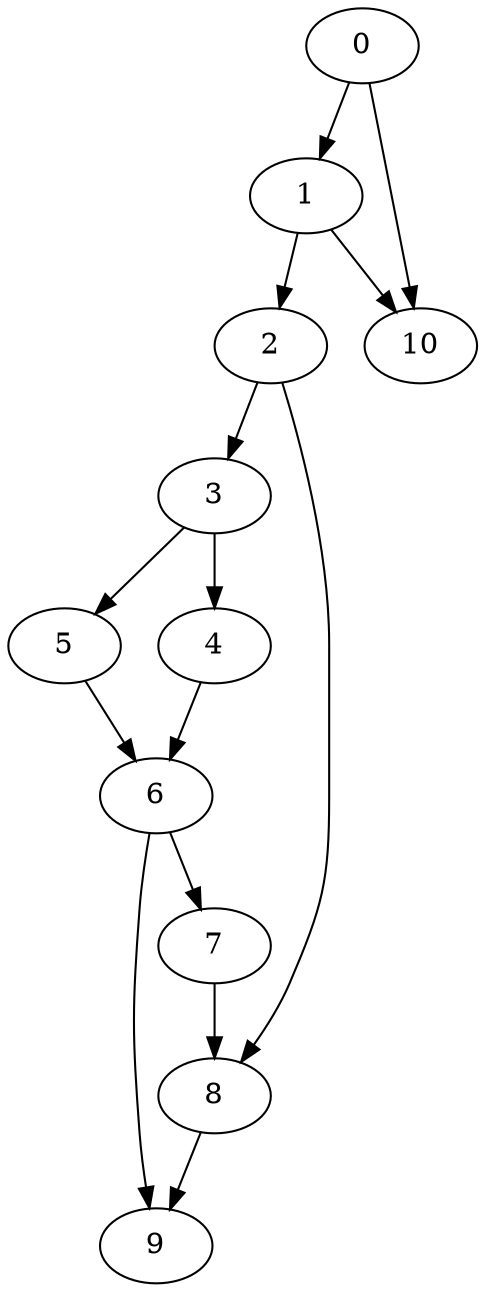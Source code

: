 digraph {
	0
	1
	2
	3
	4
	5
	6
	7
	8
	9
	10
	2 -> 8
	7 -> 8
	8 -> 9
	6 -> 9
	0 -> 10
	1 -> 10
	0 -> 1
	3 -> 5
	6 -> 7
	1 -> 2
	2 -> 3
	3 -> 4
	4 -> 6
	5 -> 6
}
